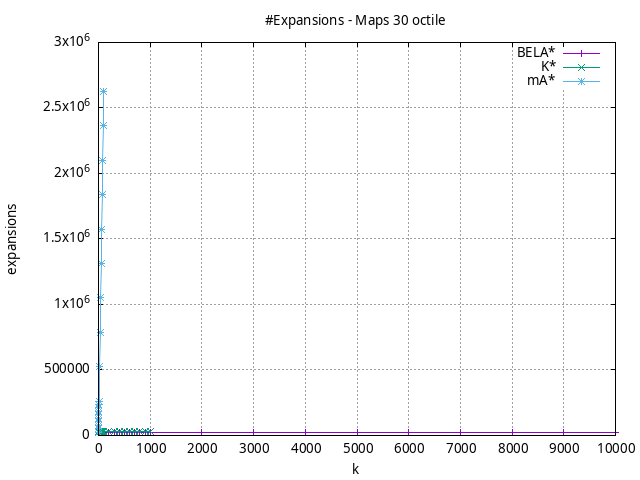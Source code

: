 #!/usr/bin/gnuplot
# -*- coding: utf-8 -*-
#
# results/maps/octile/30/random512-30.heuristic.octile.expansions.gnuplot
#
# Started on 12/06/2023 14:55:09
# Author: Carlos Linares López
set grid
set xlabel "k"
set ylabel "expansions"

set title "#Expansions - Maps 30 octile"

set terminal png enhanced font "Ariel,10"
set output 'random512-30.heuristic.octile.expansions.png'

plot "-" title "BELA*"      with linesp, "-" title "K*"      with linesp, "-" title "mA*"      with linesp

	1 26274.01
	2 26274.01
	3 26274.01
	4 26274.01
	5 26274.01
	6 26274.01
	7 26274.01
	8 26274.01
	9 26274.01
	10 26274.01
	20 26274.01
	30 26274.01
	40 26274.01
	50 26274.01
	60 26274.01
	70 26274.01
	80 26274.01
	90 26274.01
	100 26274.01
	200 26274.01
	300 26274.01
	400 26274.01
	500 26274.01
	600 26274.01
	700 26274.01
	800 26274.01
	900 26274.01
	1000 26274.01
	2000 26274.01
	3000 26274.01
	4000 26274.01
	5000 26274.01
	6000 26274.01
	7000 26274.01
	8000 26274.01
	9000 26274.01
	10000 26274.01
end
	1 26273.27
	2 27652.83
	3 28052.13
	4 28287.1
	5 28446.01
	6 28639.17
	7 28695.01
	8 28826.08
	9 28915.72
	10 28990.72
	20 29542.78
	30 29726.77
	40 29759.75
	50 29810.59
	60 29930.02
	70 29953.33
	80 29985.9
	90 30020.63
	100 30036.89
	200 30099.62
	300 30116.15
	400 30116.15
	500 30116.15
	600 30116.15
	700 30116.15
	800 30116.15
	900 30126.79
	1000 30126.79
end
	1 26274.01
	2 52588.65
	3 78838.95
	4 105111.41
	5 131364.56
	6 157654.88
	7 183894.69
	8 210171.99
	9 236404.71
	10 262669.41
	20 525189.65
	30 787794.71
	40 1050354.43
	50 1312969.59
	60 1575632.11
	70 1838396.44
	80 2101256.15
	90 2364170.8
	100 2626600.53
end

